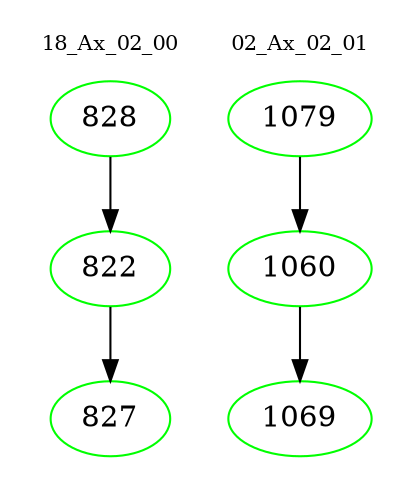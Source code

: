 digraph{
subgraph cluster_0 {
color = white
label = "18_Ax_02_00";
fontsize=10;
T0_828 [label="828", color="green"]
T0_828 -> T0_822 [color="black"]
T0_822 [label="822", color="green"]
T0_822 -> T0_827 [color="black"]
T0_827 [label="827", color="green"]
}
subgraph cluster_1 {
color = white
label = "02_Ax_02_01";
fontsize=10;
T1_1079 [label="1079", color="green"]
T1_1079 -> T1_1060 [color="black"]
T1_1060 [label="1060", color="green"]
T1_1060 -> T1_1069 [color="black"]
T1_1069 [label="1069", color="green"]
}
}

